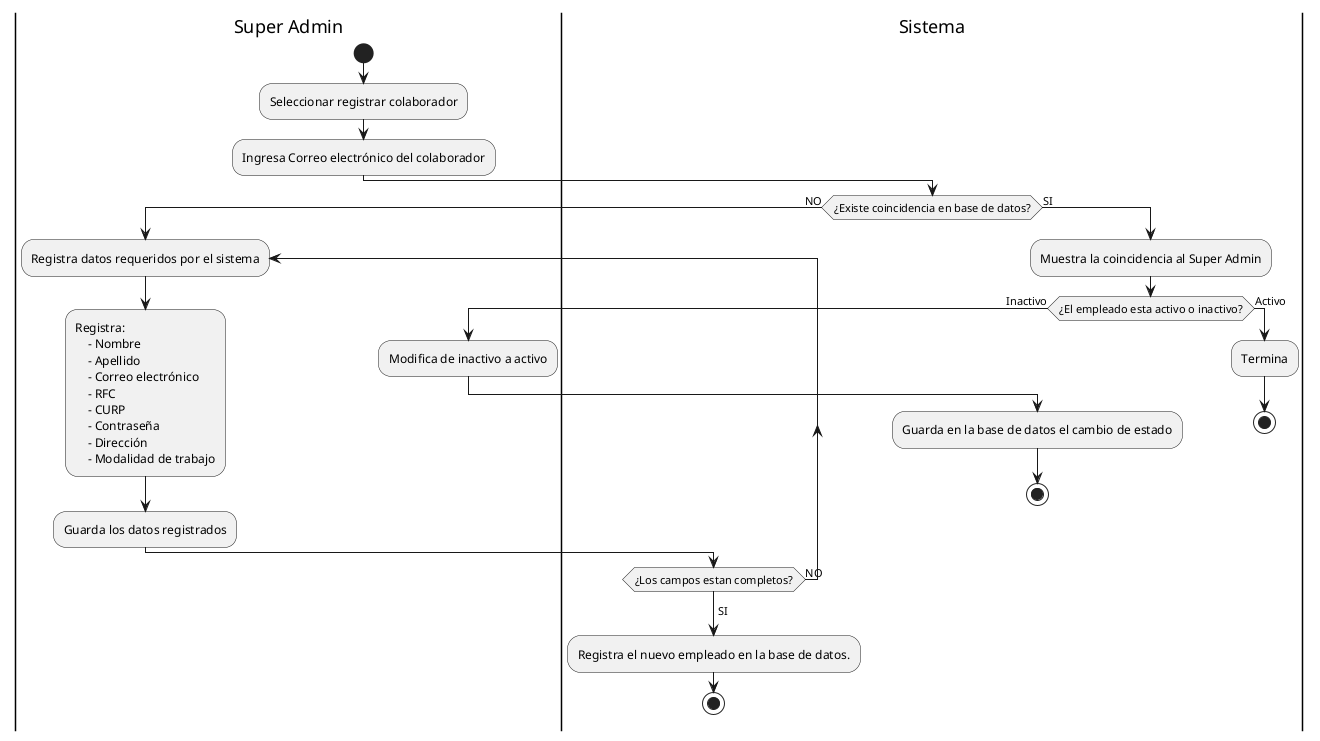 @startuml CU01 - Superadmin registra alta de empleado
|Super Admin|
start
:Seleccionar registrar colaborador;
:Ingresa Correo electrónico del colaborador;
|Sistema|
if(¿Existe coincidencia en base de datos?) then 
->NO;
|Super Admin|
repeat:Registra datos requeridos por el sistema;
:Registra:
    - Nombre    
    - Apellido
    - Correo electrónico
    - RFC
    - CURP
    - Contraseña
    - Dirección
    - Modalidad de trabajo;
:Guarda los datos registrados;
|Sistema|
repeat while (¿Los campos estan completos?) is (NO)
->SI;
:Registra el nuevo empleado en la base de datos.;
stop
else(SI)
:Muestra la coincidencia al Super Admin;
if(¿El empleado esta activo o inactivo?) then
-> Inactivo;
|Super Admin|
:Modifica de inactivo a activo;
|Sistema|
:Guarda en la base de datos el cambio de estado;
stop
|Sistema|
else(Activo)
:Termina;
stop

@enduml

